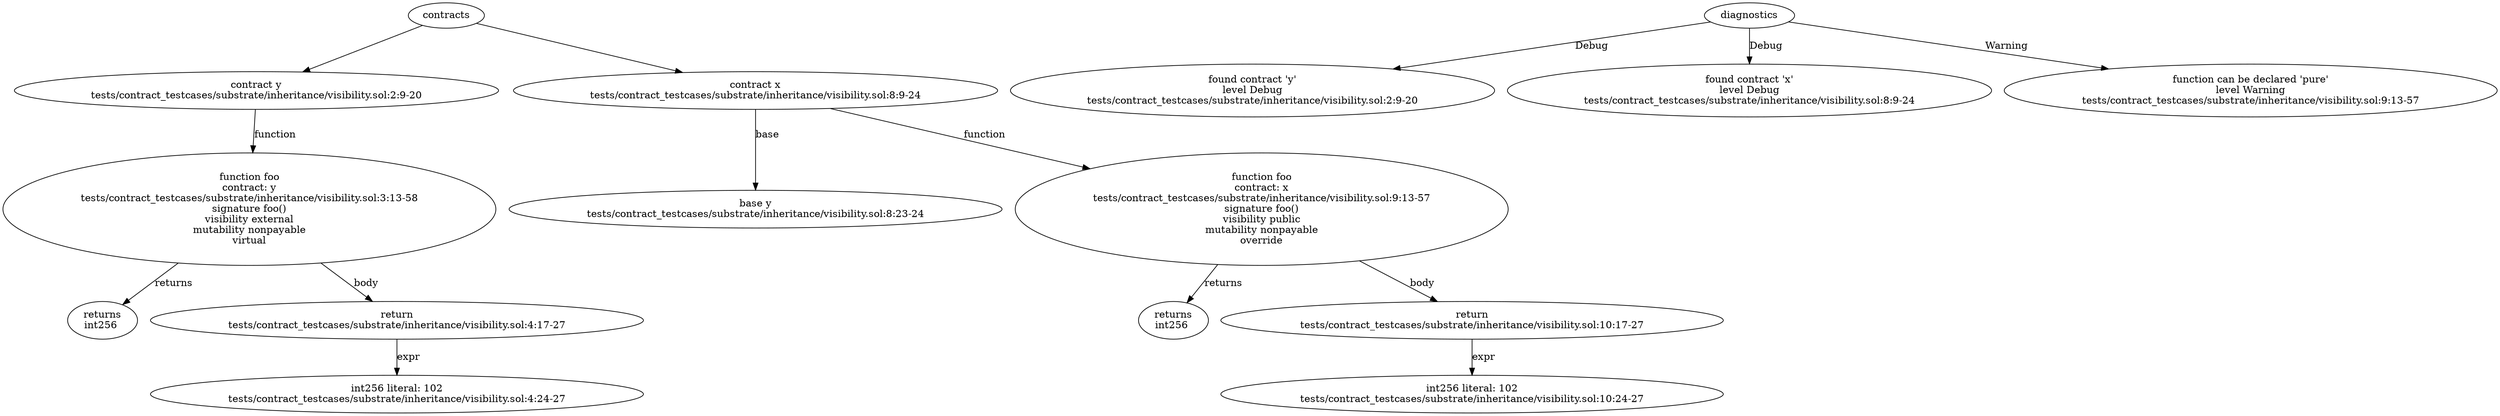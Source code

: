 strict digraph "tests/contract_testcases/substrate/inheritance/visibility.sol" {
	contract [label="contract y\ntests/contract_testcases/substrate/inheritance/visibility.sol:2:9-20"]
	foo [label="function foo\ncontract: y\ntests/contract_testcases/substrate/inheritance/visibility.sol:3:13-58\nsignature foo()\nvisibility external\nmutability nonpayable\nvirtual"]
	returns [label="returns\nint256 "]
	return [label="return\ntests/contract_testcases/substrate/inheritance/visibility.sol:4:17-27"]
	number_literal [label="int256 literal: 102\ntests/contract_testcases/substrate/inheritance/visibility.sol:4:24-27"]
	contract_6 [label="contract x\ntests/contract_testcases/substrate/inheritance/visibility.sol:8:9-24"]
	base [label="base y\ntests/contract_testcases/substrate/inheritance/visibility.sol:8:23-24"]
	foo_8 [label="function foo\ncontract: x\ntests/contract_testcases/substrate/inheritance/visibility.sol:9:13-57\nsignature foo()\nvisibility public\nmutability nonpayable\noverride"]
	returns_9 [label="returns\nint256 "]
	return_10 [label="return\ntests/contract_testcases/substrate/inheritance/visibility.sol:10:17-27"]
	number_literal_11 [label="int256 literal: 102\ntests/contract_testcases/substrate/inheritance/visibility.sol:10:24-27"]
	diagnostic [label="found contract 'y'\nlevel Debug\ntests/contract_testcases/substrate/inheritance/visibility.sol:2:9-20"]
	diagnostic_14 [label="found contract 'x'\nlevel Debug\ntests/contract_testcases/substrate/inheritance/visibility.sol:8:9-24"]
	diagnostic_15 [label="function can be declared 'pure'\nlevel Warning\ntests/contract_testcases/substrate/inheritance/visibility.sol:9:13-57"]
	contracts -> contract
	contract -> foo [label="function"]
	foo -> returns [label="returns"]
	foo -> return [label="body"]
	return -> number_literal [label="expr"]
	contracts -> contract_6
	contract_6 -> base [label="base"]
	contract_6 -> foo_8 [label="function"]
	foo_8 -> returns_9 [label="returns"]
	foo_8 -> return_10 [label="body"]
	return_10 -> number_literal_11 [label="expr"]
	diagnostics -> diagnostic [label="Debug"]
	diagnostics -> diagnostic_14 [label="Debug"]
	diagnostics -> diagnostic_15 [label="Warning"]
}
